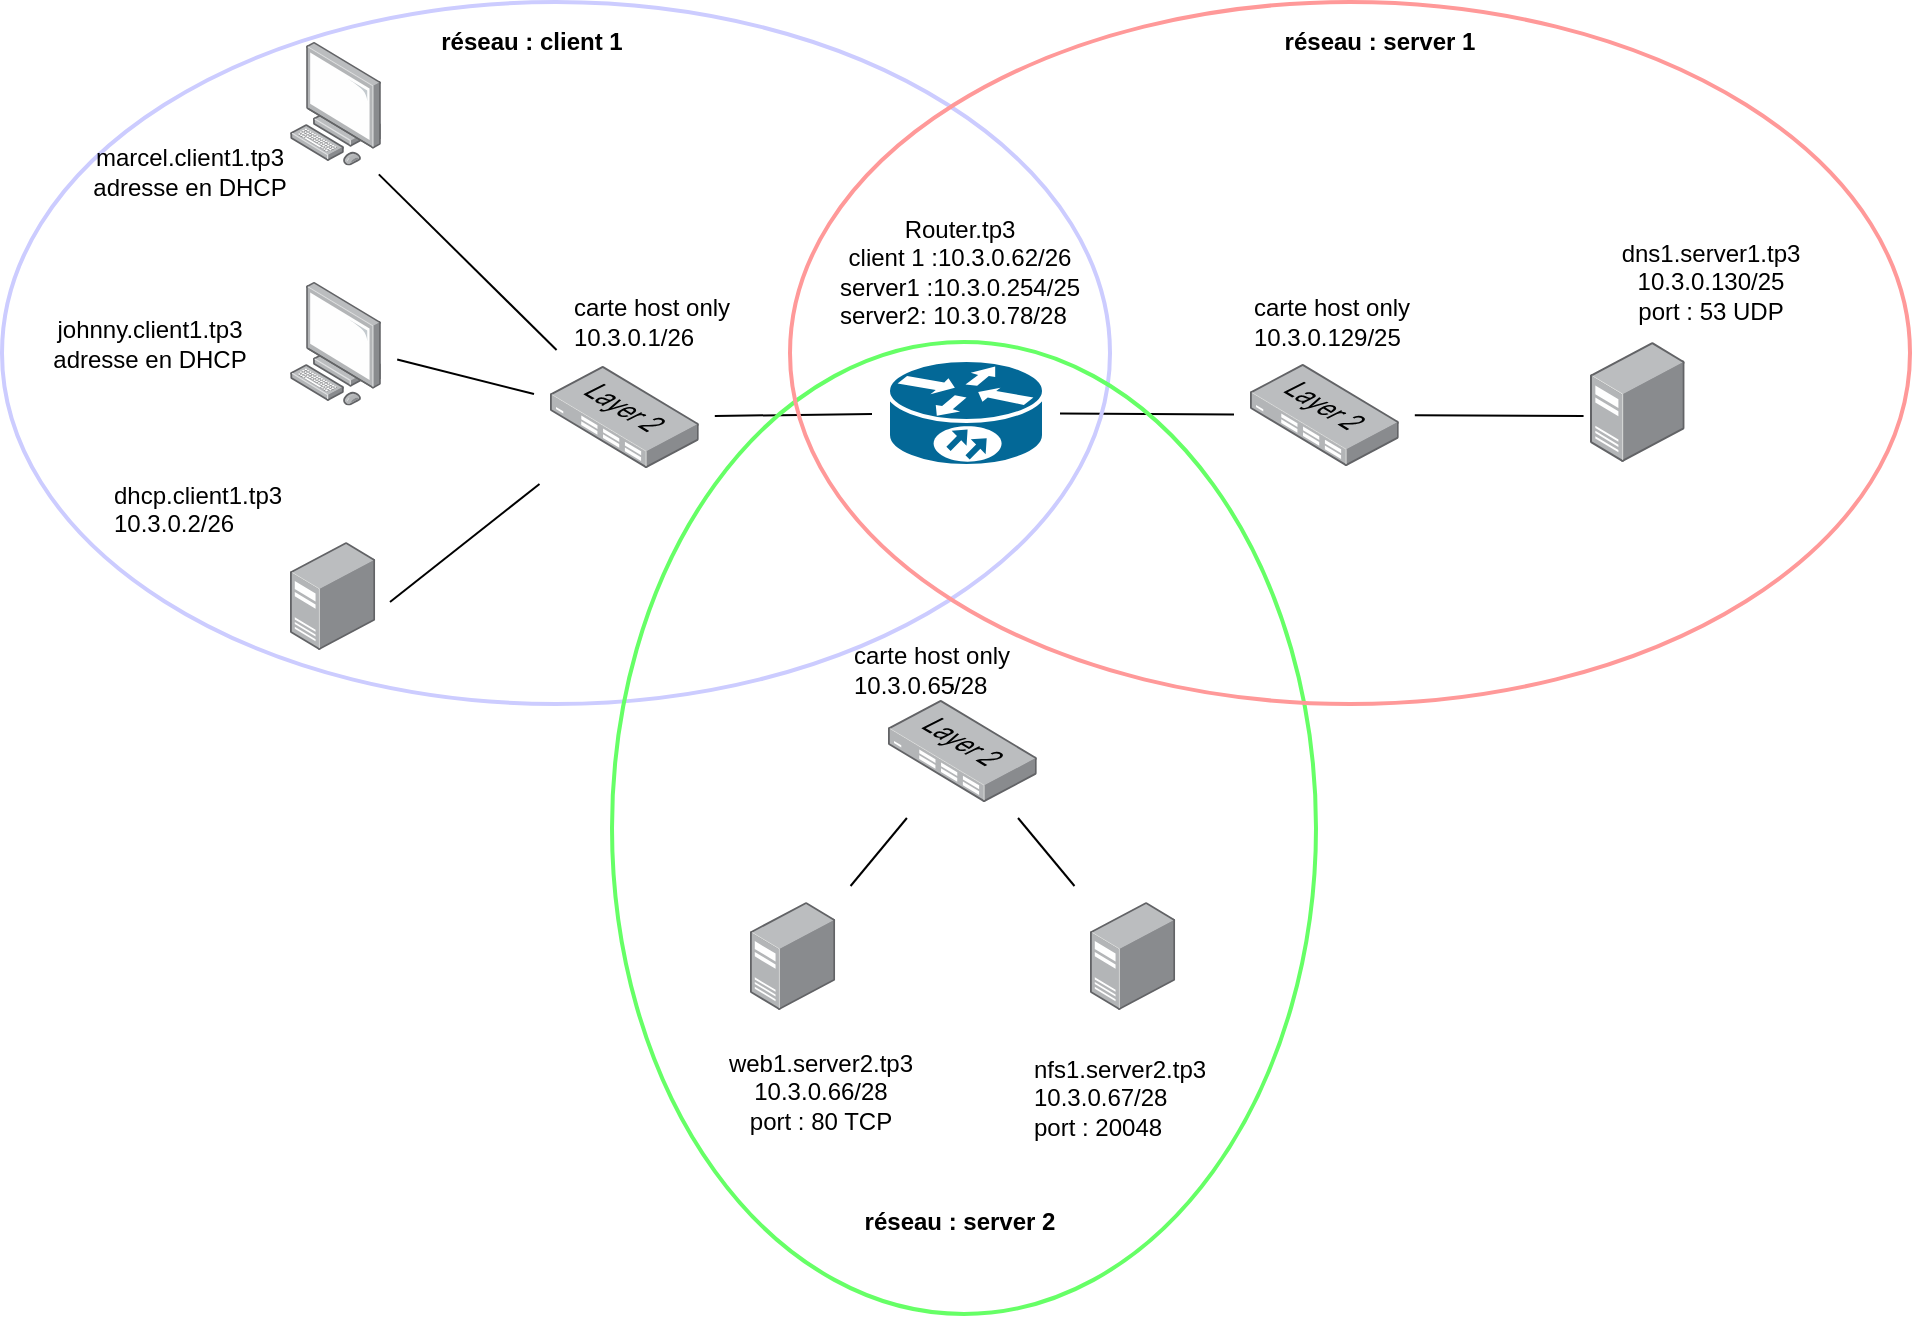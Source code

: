 <mxfile version="15.3.4" type="github">
  <diagram id="SW5UQKwQCmCfAAila87w" name="Page-1">
    <mxGraphModel dx="1865" dy="547" grid="1" gridSize="10" guides="0" tooltips="1" connect="1" arrows="0" fold="1" page="1" pageScale="1" pageWidth="827" pageHeight="1169" math="0" shadow="0">
      <root>
        <mxCell id="0" />
        <mxCell id="1" parent="0" />
        <mxCell id="NeIWhFOcFtn_27Gf-2zO-5" value="" style="shape=mxgraph.cisco.routers.10700;sketch=0;html=1;pointerEvents=1;dashed=0;fillColor=#036897;strokeColor=#ffffff;strokeWidth=2;verticalLabelPosition=bottom;verticalAlign=top;align=center;outlineConnect=0;hachureGap=4;" vertex="1" parent="1">
          <mxGeometry x="379" y="319" width="78" height="53" as="geometry" />
        </mxCell>
        <mxCell id="NeIWhFOcFtn_27Gf-2zO-8" value="" style="points=[];aspect=fixed;html=1;align=center;shadow=0;dashed=0;image;image=img/lib/allied_telesis/switch/Switch_24_port_L2.svg;hachureGap=4;pointerEvents=0;" vertex="1" parent="1">
          <mxGeometry x="210" y="322" width="74.4" height="51" as="geometry" />
        </mxCell>
        <mxCell id="NeIWhFOcFtn_27Gf-2zO-9" value="" style="points=[];aspect=fixed;html=1;align=center;shadow=0;dashed=0;image;image=img/lib/allied_telesis/switch/Switch_24_port_L2.svg;hachureGap=4;pointerEvents=0;" vertex="1" parent="1">
          <mxGeometry x="379" y="489" width="74.4" height="51" as="geometry" />
        </mxCell>
        <mxCell id="NeIWhFOcFtn_27Gf-2zO-10" value="" style="points=[];aspect=fixed;html=1;align=center;shadow=0;dashed=0;image;image=img/lib/allied_telesis/switch/Switch_24_port_L2.svg;hachureGap=4;pointerEvents=0;" vertex="1" parent="1">
          <mxGeometry x="560" y="321" width="74.4" height="51" as="geometry" />
        </mxCell>
        <mxCell id="NeIWhFOcFtn_27Gf-2zO-13" value="" style="points=[];aspect=fixed;html=1;align=center;shadow=0;dashed=0;image;image=img/lib/allied_telesis/computer_and_terminals/Personal_Computer.svg;hachureGap=4;pointerEvents=0;" vertex="1" parent="1">
          <mxGeometry x="80" y="160" width="45.6" height="61.8" as="geometry" />
        </mxCell>
        <mxCell id="NeIWhFOcFtn_27Gf-2zO-14" value="" style="points=[];aspect=fixed;html=1;align=center;shadow=0;dashed=0;image;image=img/lib/allied_telesis/computer_and_terminals/Personal_Computer.svg;hachureGap=4;pointerEvents=0;" vertex="1" parent="1">
          <mxGeometry x="80" y="280" width="45.6" height="61.8" as="geometry" />
        </mxCell>
        <mxCell id="NeIWhFOcFtn_27Gf-2zO-15" value="" style="points=[];aspect=fixed;html=1;align=center;shadow=0;dashed=0;image;image=img/lib/allied_telesis/computer_and_terminals/Server_Desktop.svg;hachureGap=4;pointerEvents=0;" vertex="1" parent="1">
          <mxGeometry x="310" y="590" width="42.6" height="54" as="geometry" />
        </mxCell>
        <mxCell id="NeIWhFOcFtn_27Gf-2zO-16" value="" style="points=[];aspect=fixed;html=1;align=center;shadow=0;dashed=0;image;image=img/lib/allied_telesis/computer_and_terminals/Server_Desktop.svg;hachureGap=4;pointerEvents=0;" vertex="1" parent="1">
          <mxGeometry x="480" y="590" width="42.6" height="54" as="geometry" />
        </mxCell>
        <mxCell id="NeIWhFOcFtn_27Gf-2zO-17" value="" style="points=[];aspect=fixed;html=1;align=center;shadow=0;dashed=0;image;image=img/lib/allied_telesis/computer_and_terminals/Server_Desktop.svg;hachureGap=4;pointerEvents=0;" vertex="1" parent="1">
          <mxGeometry x="80" y="410" width="42.6" height="54" as="geometry" />
        </mxCell>
        <mxCell id="NeIWhFOcFtn_27Gf-2zO-18" value="" style="points=[];aspect=fixed;html=1;align=center;shadow=0;dashed=0;image;image=img/lib/allied_telesis/computer_and_terminals/Server_Desktop.svg;hachureGap=4;pointerEvents=0;" vertex="1" parent="1">
          <mxGeometry x="730" y="310" width="47.33" height="60" as="geometry" />
        </mxCell>
        <mxCell id="NeIWhFOcFtn_27Gf-2zO-19" value="" style="endArrow=none;html=1;startSize=14;endSize=14;sourcePerimeterSpacing=8;targetPerimeterSpacing=8;" edge="1" parent="1" source="NeIWhFOcFtn_27Gf-2zO-8" target="NeIWhFOcFtn_27Gf-2zO-5">
          <mxGeometry width="50" height="50" relative="1" as="geometry">
            <mxPoint x="340" y="410" as="sourcePoint" />
            <mxPoint x="390" y="360" as="targetPoint" />
          </mxGeometry>
        </mxCell>
        <mxCell id="NeIWhFOcFtn_27Gf-2zO-21" value="" style="endArrow=none;html=1;startSize=14;endSize=14;sourcePerimeterSpacing=8;targetPerimeterSpacing=8;" edge="1" parent="1" source="NeIWhFOcFtn_27Gf-2zO-5" target="NeIWhFOcFtn_27Gf-2zO-10">
          <mxGeometry width="50" height="50" relative="1" as="geometry">
            <mxPoint x="470.0" y="347.921" as="sourcePoint" />
            <mxPoint x="548.6" y="347.0" as="targetPoint" />
          </mxGeometry>
        </mxCell>
        <mxCell id="NeIWhFOcFtn_27Gf-2zO-23" value="" style="endArrow=none;html=1;startSize=14;endSize=14;sourcePerimeterSpacing=8;targetPerimeterSpacing=8;" edge="1" parent="1" source="NeIWhFOcFtn_27Gf-2zO-15" target="NeIWhFOcFtn_27Gf-2zO-9">
          <mxGeometry width="50" height="50" relative="1" as="geometry">
            <mxPoint x="270" y="540" as="sourcePoint" />
            <mxPoint x="320" y="490" as="targetPoint" />
          </mxGeometry>
        </mxCell>
        <mxCell id="NeIWhFOcFtn_27Gf-2zO-24" value="" style="endArrow=none;html=1;startSize=14;endSize=14;sourcePerimeterSpacing=8;targetPerimeterSpacing=8;" edge="1" parent="1" source="NeIWhFOcFtn_27Gf-2zO-16" target="NeIWhFOcFtn_27Gf-2zO-9">
          <mxGeometry width="50" height="50" relative="1" as="geometry">
            <mxPoint x="420" y="530" as="sourcePoint" />
            <mxPoint x="470" y="480" as="targetPoint" />
          </mxGeometry>
        </mxCell>
        <mxCell id="NeIWhFOcFtn_27Gf-2zO-25" value="" style="endArrow=none;html=1;startSize=14;endSize=14;sourcePerimeterSpacing=8;targetPerimeterSpacing=8;entryX=-0.068;entryY=0.617;entryDx=0;entryDy=0;entryPerimeter=0;" edge="1" parent="1" source="NeIWhFOcFtn_27Gf-2zO-10" target="NeIWhFOcFtn_27Gf-2zO-18">
          <mxGeometry width="50" height="50" relative="1" as="geometry">
            <mxPoint x="650" y="320" as="sourcePoint" />
            <mxPoint x="700" y="270" as="targetPoint" />
          </mxGeometry>
        </mxCell>
        <mxCell id="NeIWhFOcFtn_27Gf-2zO-26" value="" style="endArrow=none;html=1;startSize=14;endSize=14;sourcePerimeterSpacing=8;targetPerimeterSpacing=8;exitX=0.974;exitY=1.071;exitDx=0;exitDy=0;exitPerimeter=0;" edge="1" parent="1" source="NeIWhFOcFtn_27Gf-2zO-13" target="NeIWhFOcFtn_27Gf-2zO-8">
          <mxGeometry width="50" height="50" relative="1" as="geometry">
            <mxPoint x="200" y="210" as="sourcePoint" />
            <mxPoint x="250" y="160" as="targetPoint" />
          </mxGeometry>
        </mxCell>
        <mxCell id="NeIWhFOcFtn_27Gf-2zO-27" value="" style="endArrow=none;html=1;startSize=14;endSize=14;sourcePerimeterSpacing=8;targetPerimeterSpacing=8;" edge="1" parent="1" target="NeIWhFOcFtn_27Gf-2zO-8">
          <mxGeometry width="50" height="50" relative="1" as="geometry">
            <mxPoint x="130" y="440" as="sourcePoint" />
            <mxPoint x="210" y="420" as="targetPoint" />
          </mxGeometry>
        </mxCell>
        <mxCell id="NeIWhFOcFtn_27Gf-2zO-28" value="" style="endArrow=none;html=1;startSize=14;endSize=14;sourcePerimeterSpacing=8;targetPerimeterSpacing=8;" edge="1" parent="1" source="NeIWhFOcFtn_27Gf-2zO-14" target="NeIWhFOcFtn_27Gf-2zO-8">
          <mxGeometry width="50" height="50" relative="1" as="geometry">
            <mxPoint x="140" y="390" as="sourcePoint" />
            <mxPoint x="190" y="340" as="targetPoint" />
          </mxGeometry>
        </mxCell>
        <mxCell id="NeIWhFOcFtn_27Gf-2zO-31" value="Router.tp3&lt;br&gt;client 1 :10.3.0.62/26&lt;br&gt;&lt;div style=&quot;text-align: left&quot;&gt;server1 :10.3.0.254/25&lt;/div&gt;&lt;div style=&quot;text-align: left&quot;&gt;server2:&amp;nbsp;10.3.0.78/28&lt;/div&gt;" style="text;html=1;strokeColor=none;fillColor=none;align=center;verticalAlign=middle;whiteSpace=wrap;rounded=0;hachureGap=4;pointerEvents=0;" vertex="1" parent="1">
          <mxGeometry x="330" y="250" width="170" height="50" as="geometry" />
        </mxCell>
        <mxCell id="NeIWhFOcFtn_27Gf-2zO-33" value="" style="ellipse;whiteSpace=wrap;html=1;hachureGap=4;pointerEvents=0;sketch=0;strokeWidth=2;fillColor=none;strokeColor=#CCCCFF;" vertex="1" parent="1">
          <mxGeometry x="-64" y="140" width="554" height="351" as="geometry" />
        </mxCell>
        <mxCell id="NeIWhFOcFtn_27Gf-2zO-34" value="" style="ellipse;whiteSpace=wrap;html=1;sketch=0;hachureGap=4;pointerEvents=0;strokeWidth=2;rotation=90;fillColor=none;strokeColor=#66FF66;" vertex="1" parent="1">
          <mxGeometry x="174" y="377" width="486" height="352" as="geometry" />
        </mxCell>
        <mxCell id="NeIWhFOcFtn_27Gf-2zO-36" value="" style="ellipse;whiteSpace=wrap;html=1;hachureGap=4;pointerEvents=0;sketch=0;strokeWidth=2;fillColor=none;strokeColor=#FF9999;" vertex="1" parent="1">
          <mxGeometry x="330" y="140" width="560" height="351" as="geometry" />
        </mxCell>
        <mxCell id="NeIWhFOcFtn_27Gf-2zO-37" value="&lt;b&gt;réseau : client 1&lt;/b&gt;" style="text;html=1;strokeColor=none;fillColor=none;align=center;verticalAlign=middle;whiteSpace=wrap;rounded=0;sketch=0;hachureGap=4;pointerEvents=0;" vertex="1" parent="1">
          <mxGeometry x="146" y="150" width="110" height="20" as="geometry" />
        </mxCell>
        <mxCell id="NeIWhFOcFtn_27Gf-2zO-38" value="&lt;b&gt;réseau : server 1&lt;/b&gt;" style="text;html=1;strokeColor=none;fillColor=none;align=center;verticalAlign=middle;whiteSpace=wrap;rounded=0;sketch=0;hachureGap=4;pointerEvents=0;" vertex="1" parent="1">
          <mxGeometry x="570" y="150" width="110" height="20" as="geometry" />
        </mxCell>
        <mxCell id="NeIWhFOcFtn_27Gf-2zO-39" value="&lt;b&gt;réseau : server 2&lt;/b&gt;" style="text;html=1;strokeColor=none;fillColor=none;align=center;verticalAlign=middle;whiteSpace=wrap;rounded=0;sketch=0;hachureGap=4;pointerEvents=0;" vertex="1" parent="1">
          <mxGeometry x="360" y="740" width="110" height="20" as="geometry" />
        </mxCell>
        <mxCell id="NeIWhFOcFtn_27Gf-2zO-40" value="marcel.client1.tp3&lt;br&gt;adresse en DHCP" style="text;html=1;strokeColor=none;fillColor=none;align=center;verticalAlign=middle;whiteSpace=wrap;rounded=0;sketch=0;hachureGap=4;pointerEvents=0;" vertex="1" parent="1">
          <mxGeometry x="-20" y="200" width="100" height="50" as="geometry" />
        </mxCell>
        <mxCell id="NeIWhFOcFtn_27Gf-2zO-41" value="johnny.client1.tp3&lt;br&gt;adresse en DHCP" style="text;html=1;strokeColor=none;fillColor=none;align=center;verticalAlign=middle;whiteSpace=wrap;rounded=0;sketch=0;hachureGap=4;pointerEvents=0;" vertex="1" parent="1">
          <mxGeometry x="-40" y="285.9" width="100" height="50" as="geometry" />
        </mxCell>
        <mxCell id="NeIWhFOcFtn_27Gf-2zO-42" value="dhcp.client1.tp3&lt;br&gt;10.3.0.2/26" style="text;whiteSpace=wrap;html=1;" vertex="1" parent="1">
          <mxGeometry x="-10" y="373" width="120" height="37" as="geometry" />
        </mxCell>
        <mxCell id="NeIWhFOcFtn_27Gf-2zO-43" value="carte host only&lt;br&gt;10.3.0.1/26" style="text;html=1;strokeColor=none;fillColor=none;align=left;verticalAlign=middle;whiteSpace=wrap;rounded=0;sketch=0;hachureGap=4;pointerEvents=0;" vertex="1" parent="1">
          <mxGeometry x="220" y="290" width="100" height="20" as="geometry" />
        </mxCell>
        <mxCell id="NeIWhFOcFtn_27Gf-2zO-44" value="carte host only&lt;br&gt;10.3.0.129/25" style="text;html=1;strokeColor=none;fillColor=none;align=left;verticalAlign=middle;whiteSpace=wrap;rounded=0;sketch=0;hachureGap=4;pointerEvents=0;" vertex="1" parent="1">
          <mxGeometry x="560" y="290" width="100" height="20" as="geometry" />
        </mxCell>
        <mxCell id="NeIWhFOcFtn_27Gf-2zO-46" value="&lt;span style=&quot;text-align: left&quot;&gt;dns1.server1.tp3&lt;br&gt;10.3.0.130/25&lt;br&gt;port : 53 UDP&lt;br&gt;&lt;/span&gt;" style="text;html=1;align=center;verticalAlign=middle;resizable=0;points=[];autosize=1;strokeColor=none;fillColor=none;" vertex="1" parent="1">
          <mxGeometry x="735" y="255" width="110" height="50" as="geometry" />
        </mxCell>
        <mxCell id="NeIWhFOcFtn_27Gf-2zO-45" value="carte host only&lt;br&gt;10.3.0.65/28" style="text;html=1;strokeColor=none;fillColor=none;align=left;verticalAlign=middle;whiteSpace=wrap;rounded=0;sketch=0;hachureGap=4;pointerEvents=0;" vertex="1" parent="1">
          <mxGeometry x="360" y="464" width="100" height="20" as="geometry" />
        </mxCell>
        <mxCell id="NeIWhFOcFtn_27Gf-2zO-48" value="" style="endArrow=none;html=1;startSize=14;endSize=14;sourcePerimeterSpacing=8;" edge="1" parent="1" source="NeIWhFOcFtn_27Gf-2zO-9" target="NeIWhFOcFtn_27Gf-2zO-45">
          <mxGeometry width="50" height="50" relative="1" as="geometry">
            <mxPoint x="416.557" y="481" as="sourcePoint" />
            <mxPoint x="417.633" y="380" as="targetPoint" />
          </mxGeometry>
        </mxCell>
        <mxCell id="NeIWhFOcFtn_27Gf-2zO-50" value="&lt;span style=&quot;text-align: left&quot;&gt;web1.server2.tp3&lt;br&gt;10.3.0.66/28&lt;br&gt;port : 80 TCP&lt;br&gt;&lt;/span&gt;" style="text;html=1;align=center;verticalAlign=middle;resizable=0;points=[];autosize=1;strokeColor=none;fillColor=none;" vertex="1" parent="1">
          <mxGeometry x="290" y="660" width="110" height="50" as="geometry" />
        </mxCell>
        <UserObject label="nfs1.server2.tp3&lt;br&gt;10.3.0.67/28&lt;br&gt;port :&amp;nbsp;20048" link="10.3.0.66/28" id="NeIWhFOcFtn_27Gf-2zO-51">
          <mxCell style="text;whiteSpace=wrap;html=1;" vertex="1" parent="1">
            <mxGeometry x="450" y="660" width="90" height="30" as="geometry" />
          </mxCell>
        </UserObject>
      </root>
    </mxGraphModel>
  </diagram>
</mxfile>
